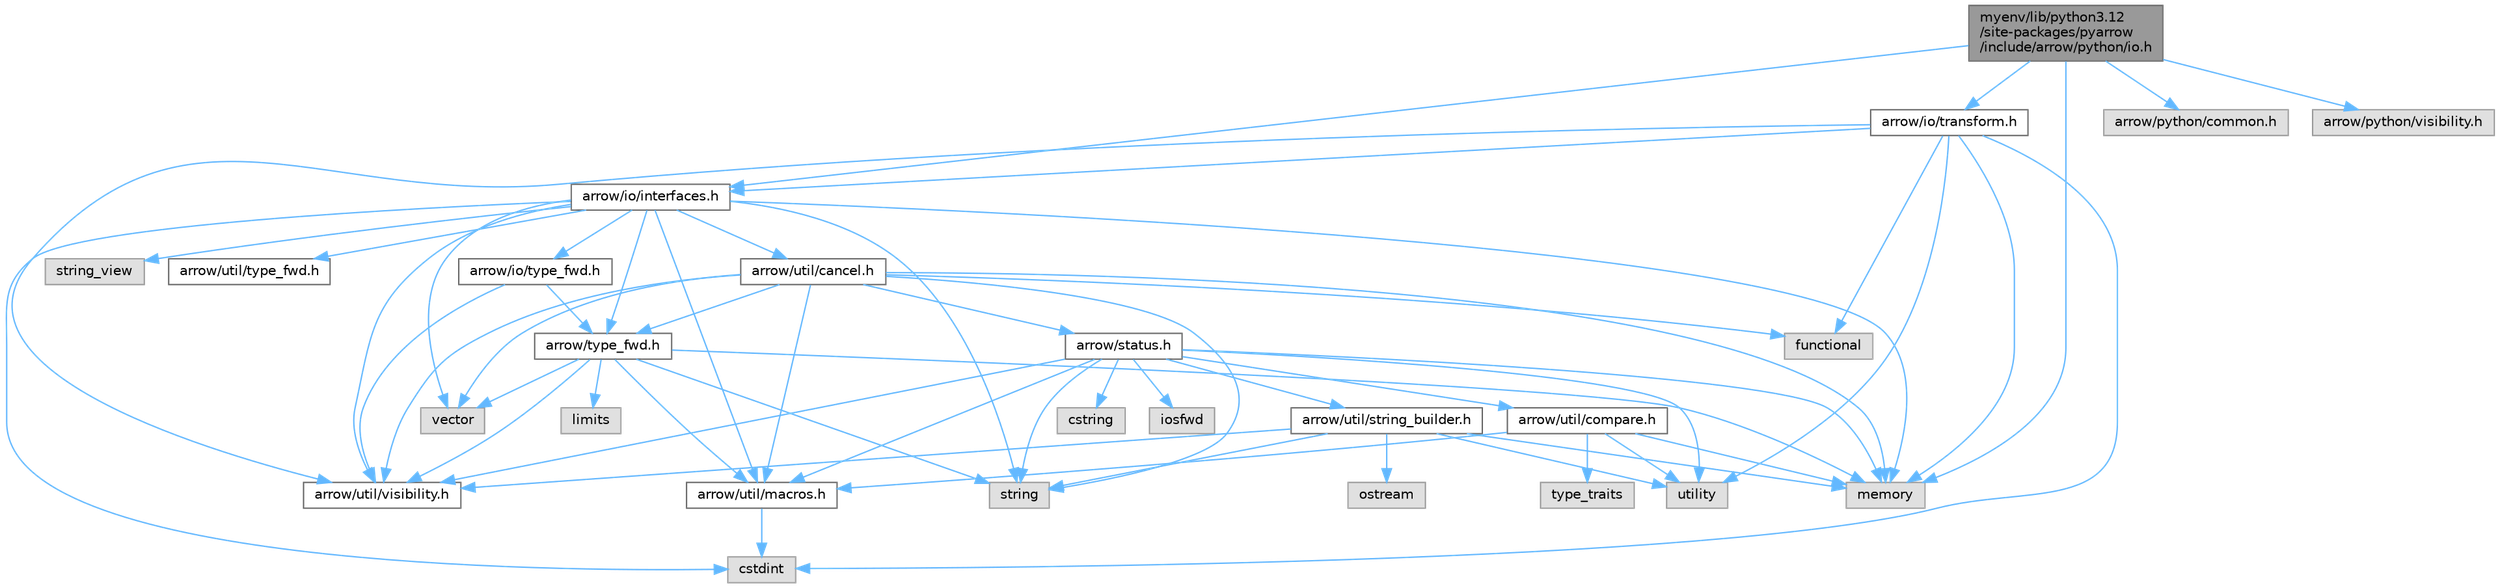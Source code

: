 digraph "myenv/lib/python3.12/site-packages/pyarrow/include/arrow/python/io.h"
{
 // LATEX_PDF_SIZE
  bgcolor="transparent";
  edge [fontname=Helvetica,fontsize=10,labelfontname=Helvetica,labelfontsize=10];
  node [fontname=Helvetica,fontsize=10,shape=box,height=0.2,width=0.4];
  Node1 [id="Node000001",label="myenv/lib/python3.12\l/site-packages/pyarrow\l/include/arrow/python/io.h",height=0.2,width=0.4,color="gray40", fillcolor="grey60", style="filled", fontcolor="black",tooltip=" "];
  Node1 -> Node2 [id="edge1_Node000001_Node000002",color="steelblue1",style="solid",tooltip=" "];
  Node2 [id="Node000002",label="memory",height=0.2,width=0.4,color="grey60", fillcolor="#E0E0E0", style="filled",tooltip=" "];
  Node1 -> Node3 [id="edge2_Node000001_Node000003",color="steelblue1",style="solid",tooltip=" "];
  Node3 [id="Node000003",label="arrow/io/interfaces.h",height=0.2,width=0.4,color="grey40", fillcolor="white", style="filled",URL="$interfaces_8h.html",tooltip=" "];
  Node3 -> Node4 [id="edge3_Node000003_Node000004",color="steelblue1",style="solid",tooltip=" "];
  Node4 [id="Node000004",label="cstdint",height=0.2,width=0.4,color="grey60", fillcolor="#E0E0E0", style="filled",tooltip=" "];
  Node3 -> Node2 [id="edge4_Node000003_Node000002",color="steelblue1",style="solid",tooltip=" "];
  Node3 -> Node5 [id="edge5_Node000003_Node000005",color="steelblue1",style="solid",tooltip=" "];
  Node5 [id="Node000005",label="string",height=0.2,width=0.4,color="grey60", fillcolor="#E0E0E0", style="filled",tooltip=" "];
  Node3 -> Node6 [id="edge6_Node000003_Node000006",color="steelblue1",style="solid",tooltip=" "];
  Node6 [id="Node000006",label="string_view",height=0.2,width=0.4,color="grey60", fillcolor="#E0E0E0", style="filled",tooltip=" "];
  Node3 -> Node7 [id="edge7_Node000003_Node000007",color="steelblue1",style="solid",tooltip=" "];
  Node7 [id="Node000007",label="vector",height=0.2,width=0.4,color="grey60", fillcolor="#E0E0E0", style="filled",tooltip=" "];
  Node3 -> Node8 [id="edge8_Node000003_Node000008",color="steelblue1",style="solid",tooltip=" "];
  Node8 [id="Node000008",label="arrow/io/type_fwd.h",height=0.2,width=0.4,color="grey40", fillcolor="white", style="filled",URL="$arrow_2io_2type__fwd_8h.html",tooltip=" "];
  Node8 -> Node9 [id="edge9_Node000008_Node000009",color="steelblue1",style="solid",tooltip=" "];
  Node9 [id="Node000009",label="arrow/type_fwd.h",height=0.2,width=0.4,color="grey40", fillcolor="white", style="filled",URL="$arrow_2type__fwd_8h.html",tooltip=" "];
  Node9 -> Node10 [id="edge10_Node000009_Node000010",color="steelblue1",style="solid",tooltip=" "];
  Node10 [id="Node000010",label="limits",height=0.2,width=0.4,color="grey60", fillcolor="#E0E0E0", style="filled",tooltip=" "];
  Node9 -> Node2 [id="edge11_Node000009_Node000002",color="steelblue1",style="solid",tooltip=" "];
  Node9 -> Node5 [id="edge12_Node000009_Node000005",color="steelblue1",style="solid",tooltip=" "];
  Node9 -> Node7 [id="edge13_Node000009_Node000007",color="steelblue1",style="solid",tooltip=" "];
  Node9 -> Node11 [id="edge14_Node000009_Node000011",color="steelblue1",style="solid",tooltip=" "];
  Node11 [id="Node000011",label="arrow/util/macros.h",height=0.2,width=0.4,color="grey40", fillcolor="white", style="filled",URL="$macros_8h.html",tooltip=" "];
  Node11 -> Node4 [id="edge15_Node000011_Node000004",color="steelblue1",style="solid",tooltip=" "];
  Node9 -> Node12 [id="edge16_Node000009_Node000012",color="steelblue1",style="solid",tooltip=" "];
  Node12 [id="Node000012",label="arrow/util/visibility.h",height=0.2,width=0.4,color="grey40", fillcolor="white", style="filled",URL="$include_2arrow_2util_2visibility_8h.html",tooltip=" "];
  Node8 -> Node12 [id="edge17_Node000008_Node000012",color="steelblue1",style="solid",tooltip=" "];
  Node3 -> Node9 [id="edge18_Node000003_Node000009",color="steelblue1",style="solid",tooltip=" "];
  Node3 -> Node13 [id="edge19_Node000003_Node000013",color="steelblue1",style="solid",tooltip=" "];
  Node13 [id="Node000013",label="arrow/util/cancel.h",height=0.2,width=0.4,color="grey40", fillcolor="white", style="filled",URL="$cancel_8h.html",tooltip=" "];
  Node13 -> Node14 [id="edge20_Node000013_Node000014",color="steelblue1",style="solid",tooltip=" "];
  Node14 [id="Node000014",label="functional",height=0.2,width=0.4,color="grey60", fillcolor="#E0E0E0", style="filled",tooltip=" "];
  Node13 -> Node2 [id="edge21_Node000013_Node000002",color="steelblue1",style="solid",tooltip=" "];
  Node13 -> Node5 [id="edge22_Node000013_Node000005",color="steelblue1",style="solid",tooltip=" "];
  Node13 -> Node7 [id="edge23_Node000013_Node000007",color="steelblue1",style="solid",tooltip=" "];
  Node13 -> Node15 [id="edge24_Node000013_Node000015",color="steelblue1",style="solid",tooltip=" "];
  Node15 [id="Node000015",label="arrow/status.h",height=0.2,width=0.4,color="grey40", fillcolor="white", style="filled",URL="$status_8h.html",tooltip=" "];
  Node15 -> Node16 [id="edge25_Node000015_Node000016",color="steelblue1",style="solid",tooltip=" "];
  Node16 [id="Node000016",label="cstring",height=0.2,width=0.4,color="grey60", fillcolor="#E0E0E0", style="filled",tooltip=" "];
  Node15 -> Node17 [id="edge26_Node000015_Node000017",color="steelblue1",style="solid",tooltip=" "];
  Node17 [id="Node000017",label="iosfwd",height=0.2,width=0.4,color="grey60", fillcolor="#E0E0E0", style="filled",tooltip=" "];
  Node15 -> Node2 [id="edge27_Node000015_Node000002",color="steelblue1",style="solid",tooltip=" "];
  Node15 -> Node5 [id="edge28_Node000015_Node000005",color="steelblue1",style="solid",tooltip=" "];
  Node15 -> Node18 [id="edge29_Node000015_Node000018",color="steelblue1",style="solid",tooltip=" "];
  Node18 [id="Node000018",label="utility",height=0.2,width=0.4,color="grey60", fillcolor="#E0E0E0", style="filled",tooltip=" "];
  Node15 -> Node19 [id="edge30_Node000015_Node000019",color="steelblue1",style="solid",tooltip=" "];
  Node19 [id="Node000019",label="arrow/util/compare.h",height=0.2,width=0.4,color="grey40", fillcolor="white", style="filled",URL="$util_2compare_8h.html",tooltip=" "];
  Node19 -> Node2 [id="edge31_Node000019_Node000002",color="steelblue1",style="solid",tooltip=" "];
  Node19 -> Node20 [id="edge32_Node000019_Node000020",color="steelblue1",style="solid",tooltip=" "];
  Node20 [id="Node000020",label="type_traits",height=0.2,width=0.4,color="grey60", fillcolor="#E0E0E0", style="filled",tooltip=" "];
  Node19 -> Node18 [id="edge33_Node000019_Node000018",color="steelblue1",style="solid",tooltip=" "];
  Node19 -> Node11 [id="edge34_Node000019_Node000011",color="steelblue1",style="solid",tooltip=" "];
  Node15 -> Node11 [id="edge35_Node000015_Node000011",color="steelblue1",style="solid",tooltip=" "];
  Node15 -> Node21 [id="edge36_Node000015_Node000021",color="steelblue1",style="solid",tooltip=" "];
  Node21 [id="Node000021",label="arrow/util/string_builder.h",height=0.2,width=0.4,color="grey40", fillcolor="white", style="filled",URL="$string__builder_8h.html",tooltip=" "];
  Node21 -> Node2 [id="edge37_Node000021_Node000002",color="steelblue1",style="solid",tooltip=" "];
  Node21 -> Node22 [id="edge38_Node000021_Node000022",color="steelblue1",style="solid",tooltip=" "];
  Node22 [id="Node000022",label="ostream",height=0.2,width=0.4,color="grey60", fillcolor="#E0E0E0", style="filled",tooltip=" "];
  Node21 -> Node5 [id="edge39_Node000021_Node000005",color="steelblue1",style="solid",tooltip=" "];
  Node21 -> Node18 [id="edge40_Node000021_Node000018",color="steelblue1",style="solid",tooltip=" "];
  Node21 -> Node12 [id="edge41_Node000021_Node000012",color="steelblue1",style="solid",tooltip=" "];
  Node15 -> Node12 [id="edge42_Node000015_Node000012",color="steelblue1",style="solid",tooltip=" "];
  Node13 -> Node9 [id="edge43_Node000013_Node000009",color="steelblue1",style="solid",tooltip=" "];
  Node13 -> Node11 [id="edge44_Node000013_Node000011",color="steelblue1",style="solid",tooltip=" "];
  Node13 -> Node12 [id="edge45_Node000013_Node000012",color="steelblue1",style="solid",tooltip=" "];
  Node3 -> Node11 [id="edge46_Node000003_Node000011",color="steelblue1",style="solid",tooltip=" "];
  Node3 -> Node23 [id="edge47_Node000003_Node000023",color="steelblue1",style="solid",tooltip=" "];
  Node23 [id="Node000023",label="arrow/util/type_fwd.h",height=0.2,width=0.4,color="grey40", fillcolor="white", style="filled",URL="$arrow_2util_2type__fwd_8h.html",tooltip=" "];
  Node3 -> Node12 [id="edge48_Node000003_Node000012",color="steelblue1",style="solid",tooltip=" "];
  Node1 -> Node24 [id="edge49_Node000001_Node000024",color="steelblue1",style="solid",tooltip=" "];
  Node24 [id="Node000024",label="arrow/io/transform.h",height=0.2,width=0.4,color="grey40", fillcolor="white", style="filled",URL="$transform_8h.html",tooltip=" "];
  Node24 -> Node4 [id="edge50_Node000024_Node000004",color="steelblue1",style="solid",tooltip=" "];
  Node24 -> Node14 [id="edge51_Node000024_Node000014",color="steelblue1",style="solid",tooltip=" "];
  Node24 -> Node2 [id="edge52_Node000024_Node000002",color="steelblue1",style="solid",tooltip=" "];
  Node24 -> Node18 [id="edge53_Node000024_Node000018",color="steelblue1",style="solid",tooltip=" "];
  Node24 -> Node3 [id="edge54_Node000024_Node000003",color="steelblue1",style="solid",tooltip=" "];
  Node24 -> Node12 [id="edge55_Node000024_Node000012",color="steelblue1",style="solid",tooltip=" "];
  Node1 -> Node25 [id="edge56_Node000001_Node000025",color="steelblue1",style="solid",tooltip=" "];
  Node25 [id="Node000025",label="arrow/python/common.h",height=0.2,width=0.4,color="grey60", fillcolor="#E0E0E0", style="filled",tooltip=" "];
  Node1 -> Node26 [id="edge57_Node000001_Node000026",color="steelblue1",style="solid",tooltip=" "];
  Node26 [id="Node000026",label="arrow/python/visibility.h",height=0.2,width=0.4,color="grey60", fillcolor="#E0E0E0", style="filled",tooltip=" "];
}
